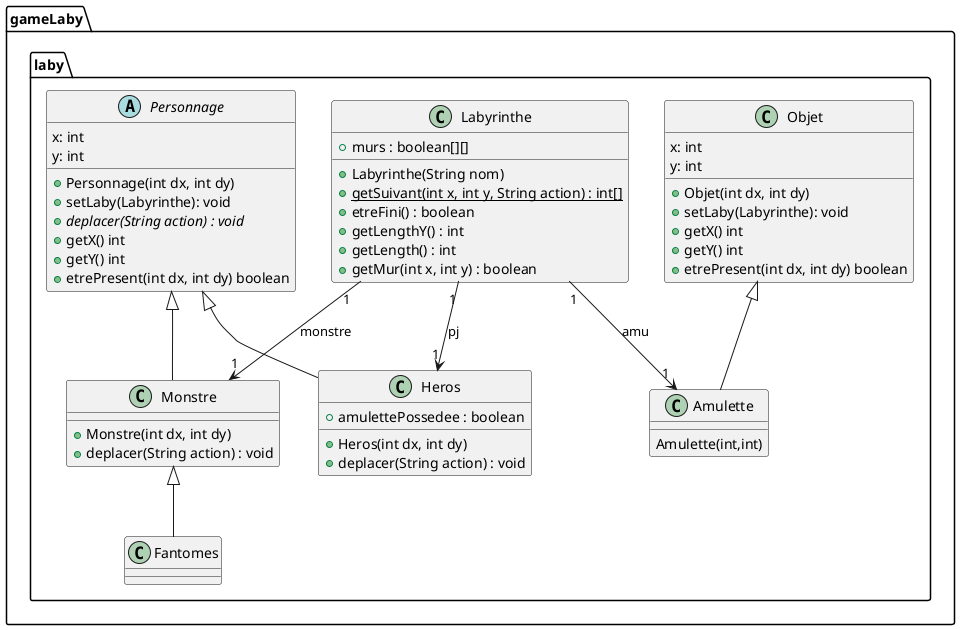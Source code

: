 @startuml


package "gameLaby.laby" {

    /'interface Jeu {
            +update(double secondes, Clavier clavier) : void
            +etreFini() : boolean
    }'/

    /'class Main {
        +{static} main(String[] args) : void
    }'/

    /'class MainLaby {
        +{static} main(String[] args) : void
    }'/

    /'class LabyJeu {
        '+laby : Labyrinthe
        +perso : Personnage
        +monstre : Personnage
        +LabyJeu():
        +LabyJeu(String):
        +update(double secondes, Clavier clavier) : void
        +init() : void
        +etreFini() : boolean
    }'/

    /'class LabyDessin {
        +dessinerJeu(Jeu jeu, Canvas canvas) : void
    }'/

    class Labyrinthe {
        /'
        +{static} MUR : char = 'X'
        +{static} PJ : char = 'P'
        +{static} M : char = 'M'
        +{static} VIDE : char = '.'
        +{static} HAUT : String = "Haut"
        +{static} BAS : String = "Bas"
        +{static} GAUCHE : String = "Gauche"
        +{static} DROITE : String = "Droite"
        '/
        +murs : boolean[][]
        +Labyrinthe(String nom)
        +{static} getSuivant(int x, int y, String action) : int[]
        +etreFini() : boolean
        +getLengthY() : int
        +getLength() : int
        +getMur(int x, int y) : boolean
    }

        abstract class Personnage {
            x: int
            y: int
            +Personnage(int dx, int dy)
            +setLaby(Labyrinthe): void
            +{abstract} deplacer(String action) : void
            +getX() int
            +getY() int
            +etrePresent(int dx, int dy) boolean
        }


    class Heros {
        + amulettePossedee : boolean
        +Heros(int dx, int dy)
        +deplacer(String action) : void
    }

    class Monstre {
        +Monstre(int dx, int dy)
        +deplacer(String action) : void
    }

    class Fantomes{
    }

    class Objet{
        x: int
        y: int
        +Objet(int dx, int dy)
        +setLaby(Labyrinthe): void
        +getX() int
        +getY() int
        +etrePresent(int dx, int dy) boolean
    }

    class Amulette{
        Amulette(int,int)
    }

}

package "moteurJeu" {
    interface Jeu {
        +update(double secondes, Clavier clavier) : void
        +etreFini() : boolean
    }

    interface DessinJeu {
        +dessinerJeu(Jeu jeu, Canvas canvas) : void
    }

    class Clavier {
        +bas : boolean
        +haut : boolean
        +gauche : boolean
        +droite : boolean
    }

    class MoteurJeu {
        +{static} setTaille(int width, int height) : void
        +{static} setFPS(int fps) : void
        +{static} launch(Jeu jeu, DessinJeu dessin) : void
    }
}

' Relations
/'Jeu <|.. LabyJeu
DessinJeu <|.. LabyDessin

Labyrinthe --> Monstre
Labyrinthe --> Heros


LabyJeu --> Labyrinthe : contains
Personnage <|-- Heros
Personnage <|-- Monstre
Labyrinthe --> Personnage


Main ..> Labyrinthe : uses
MainLaby ..> LabyJeu : creates
MainLaby ..> LabyDessin : creates
MainLaby ..> MoteurJeu : uses

LabyJeu ..> Clavier : uses
LabyDessin ..> LabyJeu : uses
'/

Labyrinthe "1" --> "1" Monstre : monstre
Labyrinthe "1" --> "1" Heros : pj
Labyrinthe "1" --> "1" Amulette : amu

Personnage <|-- Heros
Personnage <|-- Monstre
Monstre <|-- Fantomes
Objet <|-- Amulette



remove moteurJeu

@enduml